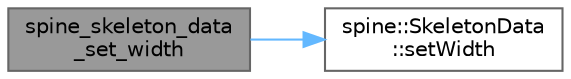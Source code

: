 digraph "spine_skeleton_data_set_width"
{
 // LATEX_PDF_SIZE
  bgcolor="transparent";
  edge [fontname=Helvetica,fontsize=10,labelfontname=Helvetica,labelfontsize=10];
  node [fontname=Helvetica,fontsize=10,shape=box,height=0.2,width=0.4];
  rankdir="LR";
  Node1 [id="Node000001",label="spine_skeleton_data\l_set_width",height=0.2,width=0.4,color="gray40", fillcolor="grey60", style="filled", fontcolor="black",tooltip=" "];
  Node1 -> Node2 [id="edge1_Node000001_Node000002",color="steelblue1",style="solid",tooltip=" "];
  Node2 [id="Node000002",label="spine::SkeletonData\l::setWidth",height=0.2,width=0.4,color="grey40", fillcolor="white", style="filled",URL="$classspine_1_1_skeleton_data.html#a32eb1d647f8412a4e47c3def2101c197",tooltip=" "];
}
